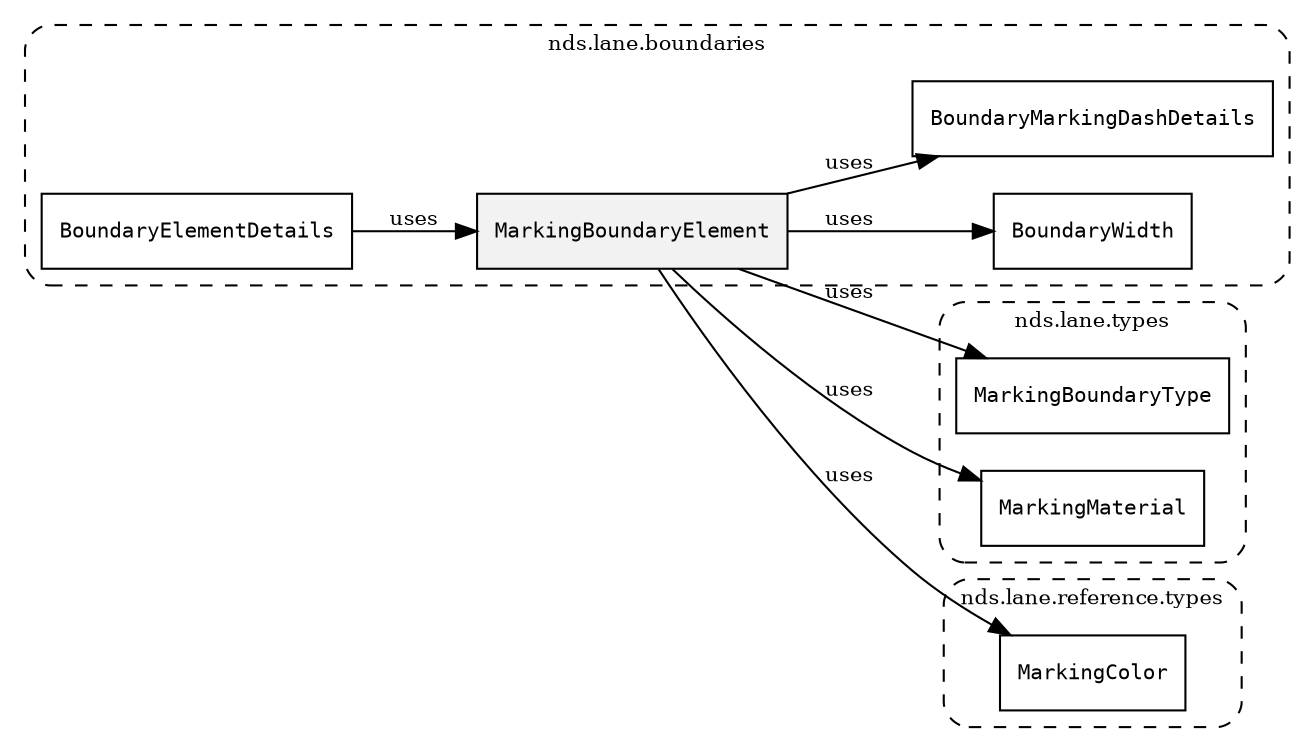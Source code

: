 /**
 * This dot file creates symbol collaboration diagram for MarkingBoundaryElement.
 */
digraph ZSERIO
{
    node [shape=box, fontsize=10];
    rankdir="LR";
    fontsize=10;
    tooltip="MarkingBoundaryElement collaboration diagram";

    subgraph "cluster_nds.lane.boundaries"
    {
        style="dashed, rounded";
        label="nds.lane.boundaries";
        tooltip="Package nds.lane.boundaries";
        href="../../../content/packages/nds.lane.boundaries.html#Package-nds-lane-boundaries";
        target="_parent";

        "MarkingBoundaryElement" [style="filled", fillcolor="#0000000D", target="_parent", label=<<font face="monospace"><table align="center" border="0" cellspacing="0" cellpadding="0"><tr><td href="../../../content/packages/nds.lane.boundaries.html#Structure-MarkingBoundaryElement" title="Structure defined in nds.lane.boundaries">MarkingBoundaryElement</td></tr></table></font>>];
        "BoundaryWidth" [target="_parent", label=<<font face="monospace"><table align="center" border="0" cellspacing="0" cellpadding="0"><tr><td href="../../../content/packages/nds.lane.boundaries.html#Subtype-BoundaryWidth" title="Subtype defined in nds.lane.boundaries">BoundaryWidth</td></tr></table></font>>];
        "BoundaryMarkingDashDetails" [target="_parent", label=<<font face="monospace"><table align="center" border="0" cellspacing="0" cellpadding="0"><tr><td href="../../../content/packages/nds.lane.boundaries.html#Structure-BoundaryMarkingDashDetails" title="Structure defined in nds.lane.boundaries">BoundaryMarkingDashDetails</td></tr></table></font>>];
        "BoundaryElementDetails" [target="_parent", label=<<font face="monospace"><table align="center" border="0" cellspacing="0" cellpadding="0"><tr><td href="../../../content/packages/nds.lane.boundaries.html#Choice-BoundaryElementDetails" title="Choice defined in nds.lane.boundaries">BoundaryElementDetails</td></tr></table></font>>];
    }

    subgraph "cluster_nds.lane.types"
    {
        style="dashed, rounded";
        label="nds.lane.types";
        tooltip="Package nds.lane.types";
        href="../../../content/packages/nds.lane.types.html#Package-nds-lane-types";
        target="_parent";

        "MarkingBoundaryType" [target="_parent", label=<<font face="monospace"><table align="center" border="0" cellspacing="0" cellpadding="0"><tr><td href="../../../content/packages/nds.lane.types.html#Enum-MarkingBoundaryType" title="Enum defined in nds.lane.types">MarkingBoundaryType</td></tr></table></font>>];
        "MarkingMaterial" [target="_parent", label=<<font face="monospace"><table align="center" border="0" cellspacing="0" cellpadding="0"><tr><td href="../../../content/packages/nds.lane.types.html#Enum-MarkingMaterial" title="Enum defined in nds.lane.types">MarkingMaterial</td></tr></table></font>>];
    }

    subgraph "cluster_nds.lane.reference.types"
    {
        style="dashed, rounded";
        label="nds.lane.reference.types";
        tooltip="Package nds.lane.reference.types";
        href="../../../content/packages/nds.lane.reference.types.html#Package-nds-lane-reference-types";
        target="_parent";

        "MarkingColor" [target="_parent", label=<<font face="monospace"><table align="center" border="0" cellspacing="0" cellpadding="0"><tr><td href="../../../content/packages/nds.lane.reference.types.html#Enum-MarkingColor" title="Enum defined in nds.lane.reference.types">MarkingColor</td></tr></table></font>>];
    }

    "MarkingBoundaryElement" -> "MarkingBoundaryType" [label="uses", fontsize=10];
    "MarkingBoundaryElement" -> "MarkingMaterial" [label="uses", fontsize=10];
    "MarkingBoundaryElement" -> "MarkingColor" [label="uses", fontsize=10];
    "MarkingBoundaryElement" -> "BoundaryWidth" [label="uses", fontsize=10];
    "MarkingBoundaryElement" -> "BoundaryMarkingDashDetails" [label="uses", fontsize=10];
    "BoundaryElementDetails" -> "MarkingBoundaryElement" [label="uses", fontsize=10];
}
